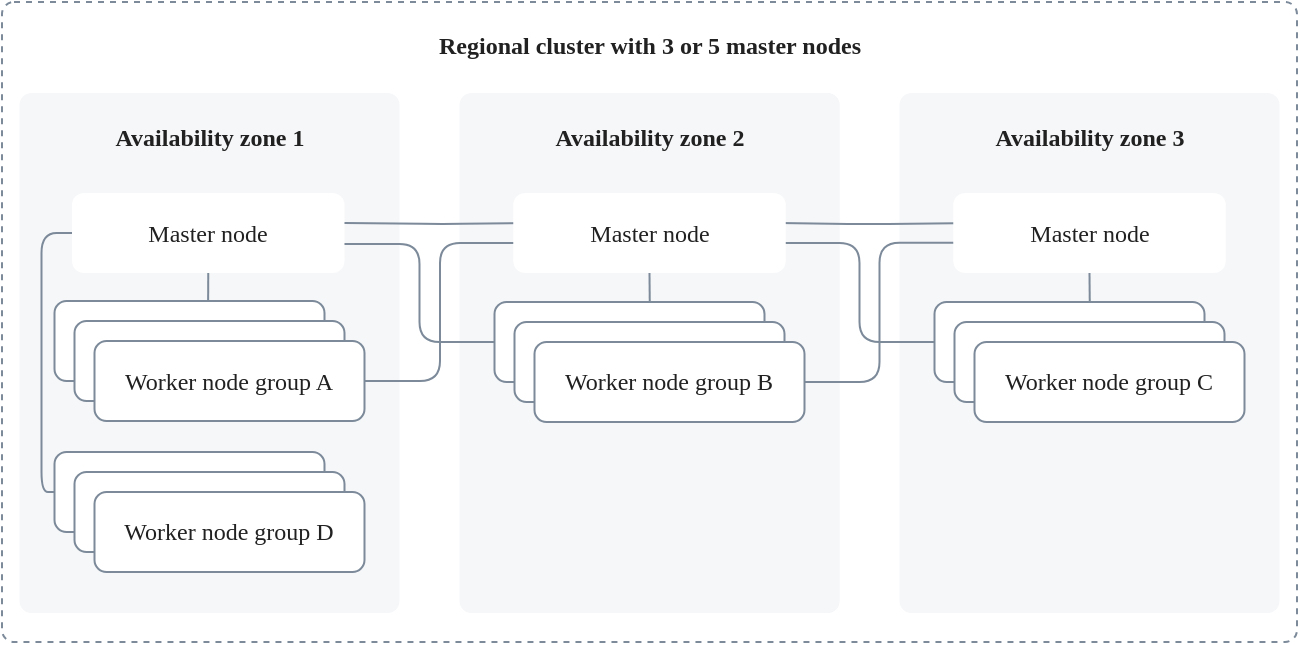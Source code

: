 <mxfile version="28.1.2">
  <diagram name="Страница — 1" id="tZqP0mH2ytezIyetSWb5">
    <mxGraphModel dx="946" dy="662" grid="1" gridSize="10" guides="1" tooltips="1" connect="1" arrows="1" fold="1" page="1" pageScale="1" pageWidth="827" pageHeight="1169" math="0" shadow="0">
      <root>
        <mxCell id="0" />
        <mxCell id="1" parent="0" />
        <mxCell id="4vl7C5sdQap3fPeTFT-8-1" value="&lt;font color=&quot;#212121&quot;&gt;Availability zone 3&lt;/font&gt;" style="rounded=1;whiteSpace=wrap;html=1;fontFamily=VK Sans Display;strokeColor=none;arcsize=12;fillColor=#F6F7F9;spacing=10;verticalAlign=top;spacingTop=0;spacingLeft=0;spacingRight=0;fontStyle=1;arcSize=12;absoluteArcSize=1;container=0;" vertex="1" parent="1">
          <mxGeometry x="808.75" y="305.5" width="190" height="260" as="geometry" />
        </mxCell>
        <mxCell id="4vl7C5sdQap3fPeTFT-8-2" value="Regional cluster with 3 or 5 master nodes" style="rounded=1;whiteSpace=wrap;html=1;strokeColor=#7C8A9A;strokeWidth=1;fontColor=#212121;fillColor=none;dashed=1;fontFamily=VK Sans Display;verticalAlign=top;spacing=10;fontStyle=1;arcSize=12;absoluteArcSize=1;container=0;" vertex="1" parent="1">
          <mxGeometry x="360" y="260" width="647.5" height="320" as="geometry" />
        </mxCell>
        <mxCell id="4vl7C5sdQap3fPeTFT-8-3" value="&lt;font color=&quot;#212121&quot;&gt;Availability zone 1&lt;/font&gt;" style="rounded=1;whiteSpace=wrap;html=1;fontFamily=VK Sans Display;strokeColor=none;arcsize=12;fillColor=#F6F7F9;spacing=10;verticalAlign=top;spacingTop=0;spacingLeft=0;spacingRight=0;fontStyle=1;arcSize=12;absoluteArcSize=1;container=0;" vertex="1" parent="1">
          <mxGeometry x="368.75" y="305.5" width="190" height="260" as="geometry" />
        </mxCell>
        <mxCell id="4vl7C5sdQap3fPeTFT-8-4" value="&lt;font color=&quot;#212121&quot;&gt;Availility zone 2&lt;/font&gt;" style="rounded=1;whiteSpace=wrap;html=1;fontFamily=VK Sans Display;strokeColor=none;arcsize=12;fillColor=#F6F7F9;spacing=10;verticalAlign=top;spacingTop=0;spacingLeft=0;spacingRight=0;fontStyle=1;arcSize=12;absoluteArcSize=1;container=0;" vertex="1" parent="1">
          <mxGeometry x="598.75" y="305.5" width="180" height="260" as="geometry" />
        </mxCell>
        <mxCell id="4vl7C5sdQap3fPeTFT-8-5" style="edgeStyle=orthogonalEdgeStyle;shape=connector;rounded=1;orthogonalLoop=1;jettySize=auto;html=1;labelBackgroundColor=default;strokeColor=#7C8A9A;strokeWidth=1;fontFamily=VK Sans Display;fontSize=16;fontColor=#212121;startArrow=none;startFill=0;endArrow=open;endFill=0;" edge="1" parent="1">
          <mxGeometry relative="1" as="geometry">
            <mxPoint x="683.75" y="395.5" as="sourcePoint" />
            <mxPoint x="683.75" y="425.5" as="targetPoint" />
          </mxGeometry>
        </mxCell>
        <mxCell id="4vl7C5sdQap3fPeTFT-8-6" value="&lt;font color=&quot;#212121&quot;&gt;Master node&lt;/font&gt;" style="rounded=1;whiteSpace=wrap;html=1;fontFamily=VK Sans Display;strokeColor=none;arcsize=12;fillColor=#FFFFFF;spacing=0;spacingTop=12;spacingBottom=12;arcSize=12;absoluteArcSize=1;container=0;" vertex="1" parent="1">
          <mxGeometry x="395" y="355.5" width="136.25" height="40" as="geometry" />
        </mxCell>
        <mxCell id="4vl7C5sdQap3fPeTFT-8-7" style="edgeStyle=orthogonalEdgeStyle;shape=connector;rounded=1;orthogonalLoop=1;jettySize=auto;html=1;labelBackgroundColor=default;strokeColor=#7C8A9A;strokeWidth=1;fontFamily=VK Sans Display;fontSize=16;fontColor=#212121;startArrow=none;startFill=0;endArrow=none;endFill=0;exitX=0.5;exitY=1;exitDx=0;exitDy=0;entryX=0.569;entryY=0.014;entryDx=0;entryDy=0;entryPerimeter=0;" edge="1" parent="1" source="4vl7C5sdQap3fPeTFT-8-6" target="4vl7C5sdQap3fPeTFT-8-8">
          <mxGeometry relative="1" as="geometry">
            <mxPoint x="443.75" y="395" as="sourcePoint" />
            <mxPoint x="443.75" y="425" as="targetPoint" />
            <Array as="points" />
          </mxGeometry>
        </mxCell>
        <mxCell id="4vl7C5sdQap3fPeTFT-8-8" value="&lt;font color=&quot;#212121&quot;&gt;Node 1&lt;/font&gt;" style="rounded=1;whiteSpace=wrap;html=1;fontFamily=VK Sans Display;strokeColor=#7C8A9A;arcsize=12;fillColor=#FFFFFF;spacing=0;spacingTop=12;spacingBottom=12;arcSize=12;absoluteArcSize=1;strokeWidth=1;container=0;" vertex="1" parent="1">
          <mxGeometry x="386.25" y="409.5" width="135" height="40" as="geometry" />
        </mxCell>
        <mxCell id="4vl7C5sdQap3fPeTFT-8-9" value="&lt;font color=&quot;#212121&quot;&gt;Node 1&lt;/font&gt;" style="rounded=1;whiteSpace=wrap;html=1;fontFamily=VK Sans Display;strokeColor=#7C8A9A;arcsize=12;fillColor=#FFFFFF;spacing=0;spacingTop=12;spacingBottom=12;arcSize=12;absoluteArcSize=1;strokeWidth=1;container=0;" vertex="1" parent="1">
          <mxGeometry x="396.25" y="419.5" width="135" height="40" as="geometry" />
        </mxCell>
        <mxCell id="4vl7C5sdQap3fPeTFT-8-10" value="&lt;font color=&quot;#212121&quot;&gt;Worker node group A&lt;/font&gt;" style="rounded=1;whiteSpace=wrap;html=1;fontFamily=VK Sans Display;strokeColor=#7C8A9A;arcsize=12;fillColor=#FFFFFF;spacing=0;spacingTop=12;spacingBottom=12;arcSize=12;absoluteArcSize=1;strokeWidth=1;container=0;" vertex="1" parent="1">
          <mxGeometry x="406.25" y="429.5" width="135" height="40" as="geometry" />
        </mxCell>
        <mxCell id="4vl7C5sdQap3fPeTFT-8-11" value="&lt;font color=&quot;#212121&quot;&gt;Node 1&lt;/font&gt;" style="rounded=1;whiteSpace=wrap;html=1;fontFamily=VK Sans Display;strokeColor=#7C8A9A;arcsize=12;fillColor=#FFFFFF;spacing=0;spacingTop=12;spacingBottom=12;arcSize=12;absoluteArcSize=1;strokeWidth=1;container=0;" vertex="1" parent="1">
          <mxGeometry x="386.25" y="485" width="135" height="40" as="geometry" />
        </mxCell>
        <mxCell id="4vl7C5sdQap3fPeTFT-8-12" value="&lt;font color=&quot;#212121&quot;&gt;Node 1&lt;/font&gt;" style="rounded=1;whiteSpace=wrap;html=1;fontFamily=VK Sans Display;strokeColor=#7C8A9A;arcsize=12;fillColor=#FFFFFF;spacing=0;spacingTop=12;spacingBottom=12;arcSize=12;absoluteArcSize=1;strokeWidth=1;container=0;" vertex="1" parent="1">
          <mxGeometry x="396.25" y="495" width="135" height="40" as="geometry" />
        </mxCell>
        <mxCell id="4vl7C5sdQap3fPeTFT-8-13" value="&lt;span style=&quot;color: rgb(33, 33, 33);&quot;&gt;Worker node group D&lt;/span&gt;" style="rounded=1;whiteSpace=wrap;html=1;fontFamily=VK Sans Display;strokeColor=#7C8A9A;arcsize=12;fillColor=#FFFFFF;spacing=0;spacingTop=12;spacingBottom=12;arcSize=12;absoluteArcSize=1;strokeWidth=1;container=0;" vertex="1" parent="1">
          <mxGeometry x="406.25" y="505" width="135" height="40" as="geometry" />
        </mxCell>
        <mxCell id="4vl7C5sdQap3fPeTFT-8-14" value="&lt;font color=&quot;#212121&quot;&gt;Availability zone 2&lt;/font&gt;" style="rounded=1;whiteSpace=wrap;html=1;fontFamily=VK Sans Display;strokeColor=none;arcsize=12;fillColor=#F6F7F9;spacing=10;verticalAlign=top;spacingTop=0;spacingLeft=0;spacingRight=0;fontStyle=1;arcSize=12;absoluteArcSize=1;container=0;" vertex="1" parent="1">
          <mxGeometry x="588.75" y="305.5" width="190" height="260" as="geometry" />
        </mxCell>
        <mxCell id="4vl7C5sdQap3fPeTFT-8-15" value="&lt;font color=&quot;#212121&quot;&gt;Node 1&lt;/font&gt;" style="rounded=1;whiteSpace=wrap;html=1;fontFamily=VK Sans Display;strokeColor=#7C8A9A;arcsize=12;fillColor=#FFFFFF;spacing=0;spacingTop=12;spacingBottom=12;arcSize=12;absoluteArcSize=1;strokeWidth=1;container=0;" vertex="1" parent="1">
          <mxGeometry x="606.25" y="410" width="135" height="40" as="geometry" />
        </mxCell>
        <mxCell id="4vl7C5sdQap3fPeTFT-8-16" value="&lt;font color=&quot;#212121&quot;&gt;Node 1&lt;/font&gt;" style="rounded=1;whiteSpace=wrap;html=1;fontFamily=VK Sans Display;strokeColor=#7C8A9A;arcsize=12;fillColor=#FFFFFF;spacing=0;spacingTop=12;spacingBottom=12;arcSize=12;absoluteArcSize=1;strokeWidth=1;container=0;" vertex="1" parent="1">
          <mxGeometry x="616.25" y="420" width="135" height="40" as="geometry" />
        </mxCell>
        <mxCell id="4vl7C5sdQap3fPeTFT-8-17" value="&lt;font color=&quot;#212121&quot;&gt;Worker node group B&lt;/font&gt;" style="rounded=1;whiteSpace=wrap;html=1;fontFamily=VK Sans Display;strokeColor=#7C8A9A;arcsize=12;fillColor=#FFFFFF;spacing=0;spacingTop=12;spacingBottom=12;arcSize=12;absoluteArcSize=1;strokeWidth=1;container=0;" vertex="1" parent="1">
          <mxGeometry x="626.25" y="430" width="135" height="40" as="geometry" />
        </mxCell>
        <mxCell id="4vl7C5sdQap3fPeTFT-8-18" style="edgeStyle=orthogonalEdgeStyle;shape=connector;rounded=1;orthogonalLoop=1;jettySize=auto;html=1;labelBackgroundColor=default;strokeColor=#7C8A9A;strokeWidth=1;fontFamily=VK Sans Display;fontSize=16;fontColor=#212121;startArrow=none;startFill=0;endArrow=none;endFill=0;exitX=0.5;exitY=1;exitDx=0;exitDy=0;entryX=0.575;entryY=0.005;entryDx=0;entryDy=0;entryPerimeter=0;" edge="1" parent="1" source="4vl7C5sdQap3fPeTFT-8-19" target="4vl7C5sdQap3fPeTFT-8-15">
          <mxGeometry relative="1" as="geometry">
            <mxPoint x="663.75" y="395.5" as="sourcePoint" />
            <mxPoint x="663.75" y="425.5" as="targetPoint" />
            <Array as="points" />
          </mxGeometry>
        </mxCell>
        <mxCell id="4vl7C5sdQap3fPeTFT-8-19" value="&lt;font color=&quot;#212121&quot;&gt;Master node&lt;/font&gt;" style="rounded=1;whiteSpace=wrap;html=1;fontFamily=VK Sans Display;strokeColor=none;arcsize=12;fillColor=#FFFFFF;spacing=0;spacingTop=12;spacingBottom=12;arcSize=12;absoluteArcSize=1;container=0;" vertex="1" parent="1">
          <mxGeometry x="623.75" y="355.5" width="120" height="40" as="geometry" />
        </mxCell>
        <mxCell id="4vl7C5sdQap3fPeTFT-8-20" value="&lt;font color=&quot;#212121&quot;&gt;Master node&lt;/font&gt;" style="rounded=1;whiteSpace=wrap;html=1;fontFamily=VK Sans Display;strokeColor=none;arcsize=12;fillColor=#FFFFFF;spacing=0;spacingTop=12;spacingBottom=12;arcSize=12;absoluteArcSize=1;container=0;" vertex="1" parent="1">
          <mxGeometry x="843.75" y="355.5" width="120" height="40" as="geometry" />
        </mxCell>
        <mxCell id="4vl7C5sdQap3fPeTFT-8-21" style="edgeStyle=orthogonalEdgeStyle;shape=connector;rounded=1;orthogonalLoop=1;jettySize=auto;html=1;labelBackgroundColor=default;strokeColor=#7C8A9A;strokeWidth=1;fontFamily=VK Sans Display;fontSize=16;fontColor=#212121;startArrow=none;startFill=0;endArrow=none;endFill=0;exitX=0.5;exitY=1;exitDx=0;exitDy=0;entryX=0.575;entryY=0.005;entryDx=0;entryDy=0;entryPerimeter=0;" edge="1" parent="1" source="4vl7C5sdQap3fPeTFT-8-20" target="4vl7C5sdQap3fPeTFT-8-22">
          <mxGeometry relative="1" as="geometry">
            <mxPoint x="883.75" y="395.5" as="sourcePoint" />
            <mxPoint x="883.75" y="425.5" as="targetPoint" />
            <Array as="points" />
          </mxGeometry>
        </mxCell>
        <mxCell id="4vl7C5sdQap3fPeTFT-8-22" value="&lt;font color=&quot;#212121&quot;&gt;Node 1&lt;/font&gt;" style="rounded=1;whiteSpace=wrap;html=1;fontFamily=VK Sans Display;strokeColor=#7C8A9A;arcsize=12;fillColor=#FFFFFF;spacing=0;spacingTop=12;spacingBottom=12;arcSize=12;absoluteArcSize=1;strokeWidth=1;container=0;" vertex="1" parent="1">
          <mxGeometry x="826.25" y="410" width="135" height="40" as="geometry" />
        </mxCell>
        <mxCell id="4vl7C5sdQap3fPeTFT-8-23" value="&lt;font color=&quot;#212121&quot;&gt;Node 1&lt;/font&gt;" style="rounded=1;whiteSpace=wrap;html=1;fontFamily=VK Sans Display;strokeColor=#7C8A9A;arcsize=12;fillColor=#FFFFFF;spacing=0;spacingTop=12;spacingBottom=12;arcSize=12;absoluteArcSize=1;strokeWidth=1;container=0;" vertex="1" parent="1">
          <mxGeometry x="836.25" y="420" width="135" height="40" as="geometry" />
        </mxCell>
        <mxCell id="4vl7C5sdQap3fPeTFT-8-24" value="&lt;font color=&quot;#212121&quot;&gt;Worker node group C&lt;/font&gt;" style="rounded=1;whiteSpace=wrap;html=1;fontFamily=VK Sans Display;strokeColor=#7C8A9A;arcsize=12;fillColor=#FFFFFF;spacing=0;spacingTop=12;spacingBottom=12;arcSize=12;absoluteArcSize=1;strokeWidth=1;container=0;" vertex="1" parent="1">
          <mxGeometry x="846.25" y="430" width="135" height="40" as="geometry" />
        </mxCell>
        <mxCell id="4vl7C5sdQap3fPeTFT-8-25" style="edgeStyle=orthogonalEdgeStyle;shape=connector;rounded=1;orthogonalLoop=1;jettySize=auto;html=1;labelBackgroundColor=default;strokeColor=#7C8A9A;strokeWidth=1;fontFamily=VK Sans Display;fontSize=16;fontColor=#212121;startArrow=none;startFill=0;endArrow=none;endFill=0;entryX=1;entryY=0.5;entryDx=0;entryDy=0;exitX=0.002;exitY=0.623;exitDx=0;exitDy=0;exitPerimeter=0;" edge="1" parent="1" target="4vl7C5sdQap3fPeTFT-8-17">
          <mxGeometry relative="1" as="geometry">
            <mxPoint x="836.52" y="380.42" as="sourcePoint" />
            <mxPoint x="778.75" y="455.5" as="targetPoint" />
            <Array as="points">
              <mxPoint x="798.75" y="380.5" />
              <mxPoint x="798.75" y="450.5" />
            </Array>
          </mxGeometry>
        </mxCell>
        <mxCell id="4vl7C5sdQap3fPeTFT-8-26" style="edgeStyle=orthogonalEdgeStyle;shape=connector;rounded=1;orthogonalLoop=1;jettySize=auto;html=1;labelBackgroundColor=default;strokeColor=#7C8A9A;strokeWidth=1;fontFamily=VK Sans Display;fontSize=16;fontColor=#212121;startArrow=none;startFill=0;endArrow=none;endFill=0;entryX=1;entryY=0.5;entryDx=0;entryDy=0;exitX=0.002;exitY=0.378;exitDx=0;exitDy=0;exitPerimeter=0;" edge="1" parent="1">
          <mxGeometry relative="1" as="geometry">
            <mxPoint x="836.52" y="370.62" as="sourcePoint" />
            <mxPoint x="748.75" y="370.5" as="targetPoint" />
            <Array as="points" />
          </mxGeometry>
        </mxCell>
        <mxCell id="4vl7C5sdQap3fPeTFT-8-27" style="edgeStyle=orthogonalEdgeStyle;shape=connector;rounded=1;orthogonalLoop=1;jettySize=auto;html=1;labelBackgroundColor=default;strokeColor=#7C8A9A;strokeWidth=1;fontFamily=VK Sans Display;fontSize=16;fontColor=#212121;startArrow=none;startFill=0;endArrow=none;endFill=0;exitX=0;exitY=0.5;exitDx=0;exitDy=0;" edge="1" parent="1" source="4vl7C5sdQap3fPeTFT-8-15" target="4vl7C5sdQap3fPeTFT-8-6">
          <mxGeometry relative="1" as="geometry">
            <mxPoint x="611.25" y="438.22" as="sourcePoint" />
            <mxPoint x="537.365" y="380.2" as="targetPoint" />
            <Array as="points">
              <mxPoint x="568.75" y="430" />
              <mxPoint x="568.75" y="381" />
            </Array>
          </mxGeometry>
        </mxCell>
        <mxCell id="4vl7C5sdQap3fPeTFT-8-28" style="edgeStyle=orthogonalEdgeStyle;shape=connector;rounded=1;orthogonalLoop=1;jettySize=auto;html=1;labelBackgroundColor=default;strokeColor=#7C8A9A;strokeWidth=1;fontFamily=VK Sans Display;fontSize=16;fontColor=#212121;startArrow=none;startFill=0;endArrow=none;endFill=0;exitX=0;exitY=0.5;exitDx=0;exitDy=0;entryX=1;entryY=0.374;entryDx=0;entryDy=0;entryPerimeter=0;" edge="1" parent="1" target="4vl7C5sdQap3fPeTFT-8-6">
          <mxGeometry relative="1" as="geometry">
            <mxPoint x="628.75" y="370.5" as="sourcePoint" />
            <mxPoint x="528.75" y="370" as="targetPoint" />
            <Array as="points" />
          </mxGeometry>
        </mxCell>
        <mxCell id="4vl7C5sdQap3fPeTFT-8-29" style="edgeStyle=orthogonalEdgeStyle;shape=connector;rounded=1;orthogonalLoop=1;jettySize=auto;html=1;labelBackgroundColor=default;strokeColor=#7C8A9A;strokeWidth=1;fontFamily=VK Sans Display;fontSize=16;fontColor=#212121;startArrow=none;startFill=0;endArrow=none;endFill=0;entryX=1;entryY=0.5;entryDx=0;entryDy=0;" edge="1" parent="1" target="4vl7C5sdQap3fPeTFT-8-10">
          <mxGeometry relative="1" as="geometry">
            <mxPoint x="628.75" y="380.5" as="sourcePoint" />
            <mxPoint x="578.75" y="455.5" as="targetPoint" />
            <Array as="points">
              <mxPoint x="579" y="381" />
              <mxPoint x="579" y="450" />
            </Array>
          </mxGeometry>
        </mxCell>
        <mxCell id="4vl7C5sdQap3fPeTFT-8-30" style="edgeStyle=orthogonalEdgeStyle;shape=connector;rounded=1;orthogonalLoop=1;jettySize=auto;html=1;labelBackgroundColor=default;strokeColor=#7C8A9A;strokeWidth=1;fontFamily=VK Sans Display;fontSize=16;fontColor=#212121;startArrow=none;startFill=0;endArrow=none;endFill=0;exitX=0;exitY=0.5;exitDx=0;exitDy=0;entryX=1;entryY=0.617;entryDx=0;entryDy=0;entryPerimeter=0;" edge="1" parent="1" source="4vl7C5sdQap3fPeTFT-8-22" target="4vl7C5sdQap3fPeTFT-8-19">
          <mxGeometry relative="1" as="geometry">
            <mxPoint x="821.25" y="430" as="sourcePoint" />
            <mxPoint x="748.75" y="375.5" as="targetPoint" />
            <Array as="points">
              <mxPoint x="788.75" y="430.5" />
              <mxPoint x="788.75" y="380.5" />
              <mxPoint x="748.75" y="380.5" />
            </Array>
          </mxGeometry>
        </mxCell>
        <mxCell id="4vl7C5sdQap3fPeTFT-8-31" style="edgeStyle=orthogonalEdgeStyle;shape=connector;rounded=1;orthogonalLoop=1;jettySize=auto;html=1;labelBackgroundColor=default;strokeColor=#7C8A9A;strokeWidth=1;fontFamily=VK Sans Display;fontSize=16;fontColor=#212121;startArrow=none;startFill=0;endArrow=none;endFill=0;entryX=0;entryY=0.5;entryDx=0;entryDy=0;exitX=0;exitY=0.5;exitDx=0;exitDy=0;" edge="1" parent="1" source="4vl7C5sdQap3fPeTFT-8-6" target="4vl7C5sdQap3fPeTFT-8-11">
          <mxGeometry relative="1" as="geometry">
            <mxPoint x="402.5" y="375" as="sourcePoint" />
            <mxPoint x="330" y="466.75" as="targetPoint" />
            <Array as="points">
              <mxPoint x="379.75" y="376" />
              <mxPoint x="379.75" y="505" />
            </Array>
          </mxGeometry>
        </mxCell>
        <mxCell id="4vl7C5sdQap3fPeTFT-8-32" value="&lt;font color=&quot;#212121&quot;&gt;Master node&lt;/font&gt;" style="rounded=1;whiteSpace=wrap;html=1;fontFamily=VK Sans Display;strokeColor=none;arcsize=12;fillColor=#FFFFFF;spacing=0;spacingTop=12;spacingBottom=12;arcSize=12;absoluteArcSize=1;container=0;" vertex="1" parent="1">
          <mxGeometry x="615.63" y="355.5" width="136.25" height="40" as="geometry" />
        </mxCell>
        <mxCell id="4vl7C5sdQap3fPeTFT-8-33" value="&lt;font color=&quot;#212121&quot;&gt;Master node&lt;/font&gt;" style="rounded=1;whiteSpace=wrap;html=1;fontFamily=VK Sans Display;strokeColor=none;arcsize=12;fillColor=#FFFFFF;spacing=0;spacingTop=12;spacingBottom=12;arcSize=12;absoluteArcSize=1;container=0;" vertex="1" parent="1">
          <mxGeometry x="835.63" y="355.5" width="136.25" height="40" as="geometry" />
        </mxCell>
      </root>
    </mxGraphModel>
  </diagram>
</mxfile>
